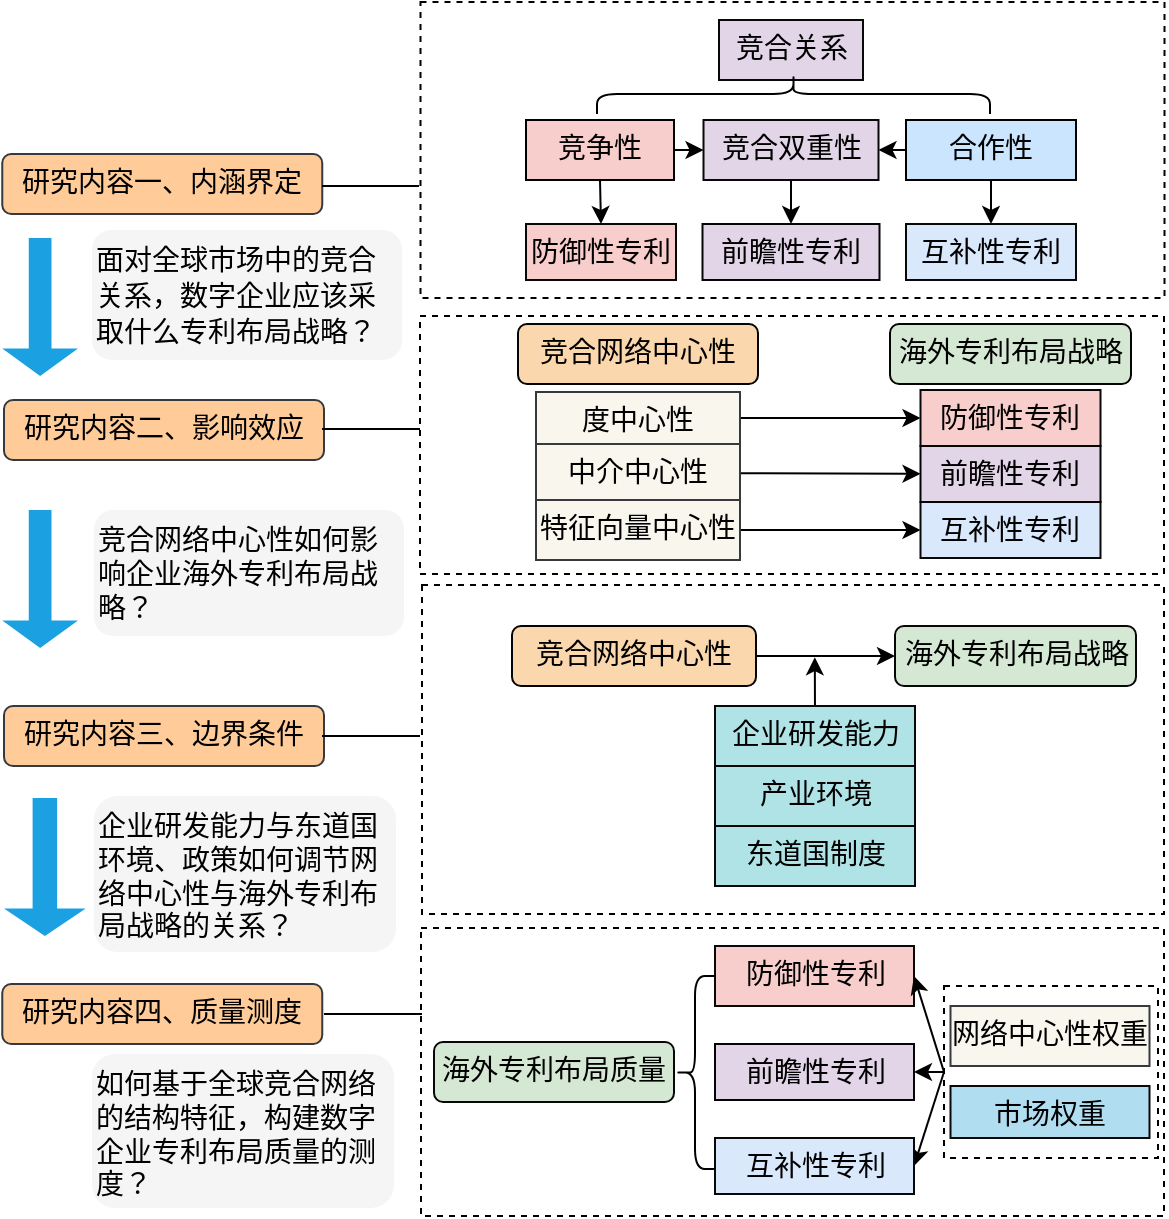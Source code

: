<mxfile version="26.0.14">
  <diagram name="Page-1" id="RdUHbopJ15FUdcuSnktS">
    <mxGraphModel dx="892" dy="565" grid="0" gridSize="10" guides="1" tooltips="1" connect="1" arrows="1" fold="1" page="1" pageScale="1" pageWidth="827" pageHeight="1169" background="#ffffff" math="0" shadow="0">
      <root>
        <mxCell id="0" />
        <mxCell id="1" parent="0" />
        <mxCell id="F4VM9RLazsL0ufN1rCmm-102" value="" style="rounded=0;whiteSpace=wrap;html=1;dashed=1;fillColor=none;" parent="1" vertex="1">
          <mxGeometry x="368.5" y="638" width="371.5" height="144" as="geometry" />
        </mxCell>
        <mxCell id="-ynDLlyv-OSlSMBmnWBN-38" style="rounded=0;orthogonalLoop=1;jettySize=auto;html=1;exitX=0;exitY=0.5;exitDx=0;exitDy=0;entryX=1;entryY=0.5;entryDx=0;entryDy=0;" edge="1" parent="1" source="-ynDLlyv-OSlSMBmnWBN-35" target="-ynDLlyv-OSlSMBmnWBN-19">
          <mxGeometry relative="1" as="geometry" />
        </mxCell>
        <mxCell id="-ynDLlyv-OSlSMBmnWBN-35" value="" style="rounded=0;whiteSpace=wrap;html=1;dashed=1;fillColor=none;" vertex="1" parent="1">
          <mxGeometry x="630" y="667" width="107" height="86" as="geometry" />
        </mxCell>
        <mxCell id="F4VM9RLazsL0ufN1rCmm-81" value="" style="rounded=0;whiteSpace=wrap;html=1;dashed=1;fillColor=none;" parent="1" vertex="1">
          <mxGeometry x="368.25" y="175" width="372" height="148" as="geometry" />
        </mxCell>
        <mxCell id="F4VM9RLazsL0ufN1rCmm-83" value="" style="rounded=0;whiteSpace=wrap;html=1;dashed=1;fillColor=none;" parent="1" vertex="1">
          <mxGeometry x="369" y="466.5" width="371" height="164.5" as="geometry" />
        </mxCell>
        <mxCell id="F4VM9RLazsL0ufN1rCmm-82" value="" style="rounded=0;whiteSpace=wrap;html=1;dashed=1;fillColor=none;" parent="1" vertex="1">
          <mxGeometry x="368" y="332" width="372" height="129" as="geometry" />
        </mxCell>
        <mxCell id="zpjJOaSImEKCOt8uoOfP-4" style="edgeStyle=orthogonalEdgeStyle;rounded=0;orthogonalLoop=1;jettySize=auto;html=1;exitX=0.5;exitY=1;exitDx=0;exitDy=0;align=center;labelBackgroundColor=none;fontColor=default;strokeColor=none;fontFamily=KaiTi;" parent="1" edge="1">
          <mxGeometry relative="1" as="geometry">
            <mxPoint x="240" y="240" as="sourcePoint" />
            <mxPoint x="240" y="240" as="targetPoint" />
          </mxGeometry>
        </mxCell>
        <mxCell id="zpjJOaSImEKCOt8uoOfP-7" value="&lt;span style=&quot;font-size: 14px; font-style: normal; font-variant-ligatures: normal; font-variant-caps: normal; font-weight: 400; letter-spacing: normal; orphans: 2; text-indent: 0px; text-transform: none; white-space: break-spaces; widows: 2; word-spacing: 0px; -webkit-text-stroke-width: 0px; text-decoration-thickness: initial; text-decoration-style: initial; text-decoration-color: initial; float: none; display: inline !important;&quot;&gt;研究内容四、质量测度&lt;/span&gt;&lt;div&gt;&lt;font&gt;&lt;span style=&quot;font-size: 14px; white-space-collapse: break-spaces;&quot;&gt;&lt;br&gt;&lt;/span&gt;&lt;/font&gt;&lt;div&gt;&lt;font&gt;&lt;span style=&quot;font-size: 14px; white-space-collapse: break-spaces;&quot;&gt;&lt;br&gt;&lt;/span&gt;&lt;/font&gt;&lt;div&gt;&lt;span style=&quot;font-size: 14px; font-style: normal; font-variant-ligatures: normal; font-variant-caps: normal; font-weight: 400; letter-spacing: normal; orphans: 2; text-indent: 0px; text-transform: none; white-space: break-spaces; widows: 2; word-spacing: 0px; -webkit-text-stroke-width: 0px; text-decoration-thickness: initial; text-decoration-style: initial; text-decoration-color: initial; float: none; display: inline !important;&quot;&gt;&lt;br&gt;&lt;/span&gt;&lt;/div&gt;&lt;/div&gt;&lt;/div&gt;" style="text;whiteSpace=wrap;html=1;strokeColor=#36393d;align=center;labelBackgroundColor=none;fillColor=#ffcc99;fontFamily=KaiTi;rounded=1;" parent="1" vertex="1">
          <mxGeometry x="159.13" y="666" width="160" height="30" as="geometry" />
        </mxCell>
        <mxCell id="zpjJOaSImEKCOt8uoOfP-11" value="&lt;span style=&quot;font-size: 14px; white-space-collapse: break-spaces;&quot;&gt;竞合双重性&lt;/span&gt;&lt;div&gt;&lt;font&gt;&lt;span style=&quot;font-size: 14px; white-space-collapse: break-spaces;&quot;&gt;&lt;br&gt;&lt;/span&gt;&lt;/font&gt;&lt;div&gt;&lt;div&gt;&lt;div&gt;&lt;div&gt;&lt;span style=&quot;font-size: 14px; font-style: normal; font-variant-ligatures: normal; font-variant-caps: normal; font-weight: 400; letter-spacing: normal; orphans: 2; text-indent: 0px; text-transform: none; white-space: break-spaces; widows: 2; word-spacing: 0px; -webkit-text-stroke-width: 0px; text-decoration-thickness: initial; text-decoration-style: initial; text-decoration-color: initial; float: none; display: inline !important;&quot;&gt;&lt;br&gt;&lt;/span&gt;&lt;/div&gt;&lt;/div&gt;&lt;/div&gt;&lt;/div&gt;&lt;/div&gt;" style="text;whiteSpace=wrap;html=1;strokeColor=light-dark(#080808, #9577a3);align=center;fillColor=#e1d5e7;labelBackgroundColor=none;fontFamily=KaiTi;" parent="1" vertex="1">
          <mxGeometry x="509.75" y="234" width="87.5" height="30" as="geometry" />
        </mxCell>
        <mxCell id="-ynDLlyv-OSlSMBmnWBN-4" value="" style="rounded=0;orthogonalLoop=1;jettySize=auto;html=1;" edge="1" parent="1" source="zpjJOaSImEKCOt8uoOfP-13" target="-ynDLlyv-OSlSMBmnWBN-3">
          <mxGeometry relative="1" as="geometry" />
        </mxCell>
        <mxCell id="zpjJOaSImEKCOt8uoOfP-13" value="&lt;div&gt;&lt;div&gt;&lt;div&gt;&lt;span style=&quot;font-size: 14px; font-style: normal; font-variant-ligatures: normal; font-variant-caps: normal; font-weight: 400; letter-spacing: normal; orphans: 2; text-indent: 0px; text-transform: none; white-space: break-spaces; widows: 2; word-spacing: 0px; -webkit-text-stroke-width: 0px; text-decoration-thickness: initial; text-decoration-style: initial; text-decoration-color: initial; float: none; display: inline !important;&quot;&gt;中介中心性&lt;/span&gt;&lt;/div&gt;&lt;/div&gt;&lt;/div&gt;" style="text;whiteSpace=wrap;html=1;strokeColor=#36393d;align=center;labelBackgroundColor=none;fillColor=#f9f7ed;fontFamily=KaiTi;" parent="1" vertex="1">
          <mxGeometry x="426" y="396" width="102" height="29" as="geometry" />
        </mxCell>
        <mxCell id="-ynDLlyv-OSlSMBmnWBN-15" style="edgeStyle=orthogonalEdgeStyle;rounded=0;orthogonalLoop=1;jettySize=auto;html=1;exitX=0.5;exitY=0;exitDx=0;exitDy=0;" edge="1" parent="1" source="zpjJOaSImEKCOt8uoOfP-19">
          <mxGeometry relative="1" as="geometry">
            <mxPoint x="565.4" y="502.6" as="targetPoint" />
          </mxGeometry>
        </mxCell>
        <mxCell id="zpjJOaSImEKCOt8uoOfP-19" value="&lt;div&gt;&lt;div&gt;&lt;font&gt;&lt;span style=&quot;font-size: 14px; white-space-collapse: break-spaces;&quot;&gt;产业环境&lt;/span&gt;&lt;/font&gt;&lt;/div&gt;&lt;/div&gt;&lt;div&gt;&lt;font&gt;&lt;span style=&quot;font-size: 14px; white-space-collapse: break-spaces;&quot;&gt;&lt;br&gt;&lt;/span&gt;&lt;/font&gt;&lt;/div&gt;&lt;div&gt;&lt;span style=&quot;font-size: 14px; font-style: normal; font-variant-ligatures: normal; font-variant-caps: normal; font-weight: 400; letter-spacing: normal; orphans: 2; text-indent: 0px; text-transform: none; white-space: break-spaces; widows: 2; word-spacing: 0px; -webkit-text-stroke-width: 0px; text-decoration-thickness: initial; text-decoration-style: initial; text-decoration-color: initial; float: none; display: inline !important;&quot;&gt;&lt;br&gt;&lt;/span&gt;&lt;/div&gt;" style="text;whiteSpace=wrap;html=1;strokeColor=light-dark(#080808, #46a8af);align=center;labelBackgroundColor=none;fillColor=#b0e3e6;fontFamily=KaiTi;" parent="1" vertex="1">
          <mxGeometry x="515.5" y="557" width="100" height="30" as="geometry" />
        </mxCell>
        <mxCell id="zpjJOaSImEKCOt8uoOfP-20" value="&lt;div&gt;&lt;div&gt;&lt;font&gt;&lt;span style=&quot;font-size: 14px; white-space-collapse: break-spaces;&quot;&gt;东道国制度&lt;/span&gt;&lt;/font&gt;&lt;/div&gt;&lt;/div&gt;&lt;div&gt;&lt;span style=&quot;font-size: 14px; font-style: normal; font-variant-ligatures: normal; font-variant-caps: normal; font-weight: 400; letter-spacing: normal; orphans: 2; text-indent: 0px; text-transform: none; white-space: break-spaces; widows: 2; word-spacing: 0px; -webkit-text-stroke-width: 0px; text-decoration-thickness: initial; text-decoration-style: initial; text-decoration-color: initial; float: none; display: inline !important;&quot;&gt;&lt;br&gt;&lt;/span&gt;&lt;/div&gt;" style="text;whiteSpace=wrap;html=1;strokeColor=light-dark(#080808, #46a8af);align=center;labelBackgroundColor=none;fillColor=#b0e3e6;fontFamily=KaiTi;" parent="1" vertex="1">
          <mxGeometry x="515.5" y="587" width="100" height="30" as="geometry" />
        </mxCell>
        <mxCell id="zpjJOaSImEKCOt8uoOfP-22" value="&lt;span style=&quot;font-size: 14px; font-style: normal; font-variant-ligatures: normal; font-variant-caps: normal; font-weight: 400; letter-spacing: normal; orphans: 2; text-indent: 0px; text-transform: none; white-space: break-spaces; widows: 2; word-spacing: 0px; -webkit-text-stroke-width: 0px; text-decoration-thickness: initial; text-decoration-style: initial; text-decoration-color: initial; float: none; display: inline !important;&quot;&gt;研究内容一、内涵界定&lt;/span&gt;" style="text;whiteSpace=wrap;html=1;strokeColor=#36393d;align=center;labelBackgroundColor=none;fillColor=#ffcc99;fontFamily=KaiTi;rounded=1;" parent="1" vertex="1">
          <mxGeometry x="159.13" y="251" width="160" height="30" as="geometry" />
        </mxCell>
        <mxCell id="zpjJOaSImEKCOt8uoOfP-23" style="edgeStyle=orthogonalEdgeStyle;rounded=0;orthogonalLoop=1;jettySize=auto;html=1;exitX=0.5;exitY=1;exitDx=0;exitDy=0;align=center;labelBackgroundColor=none;fontColor=default;strokeColor=none;fontFamily=KaiTi;" parent="1" source="zpjJOaSImEKCOt8uoOfP-22" target="zpjJOaSImEKCOt8uoOfP-22" edge="1">
          <mxGeometry relative="1" as="geometry" />
        </mxCell>
        <mxCell id="zpjJOaSImEKCOt8uoOfP-25" value="&lt;span style=&quot;font-size: 14px; font-style: normal; font-variant-ligatures: normal; font-variant-caps: normal; font-weight: 400; letter-spacing: normal; orphans: 2; text-indent: 0px; text-transform: none; white-space: break-spaces; widows: 2; word-spacing: 0px; -webkit-text-stroke-width: 0px; text-decoration-thickness: initial; text-decoration-style: initial; text-decoration-color: initial; float: none; display: inline !important;&quot;&gt;研究内容三、边界条件&lt;/span&gt;&lt;div&gt;&lt;font&gt;&lt;span style=&quot;font-size: 14px; white-space-collapse: break-spaces;&quot;&gt;&lt;br&gt;&lt;/span&gt;&lt;/font&gt;&lt;div&gt;&lt;span style=&quot;font-size: 14px; font-style: normal; font-variant-ligatures: normal; font-variant-caps: normal; font-weight: 400; letter-spacing: normal; orphans: 2; text-indent: 0px; text-transform: none; white-space: break-spaces; widows: 2; word-spacing: 0px; -webkit-text-stroke-width: 0px; text-decoration-thickness: initial; text-decoration-style: initial; text-decoration-color: initial; float: none; display: inline !important;&quot;&gt;&lt;br&gt;&lt;/span&gt;&lt;/div&gt;&lt;/div&gt;" style="text;whiteSpace=wrap;html=1;strokeColor=#36393d;align=center;fillColor=#ffcc99;labelBackgroundColor=none;fontFamily=KaiTi;rounded=1;" parent="1" vertex="1">
          <mxGeometry x="160" y="527" width="160" height="30" as="geometry" />
        </mxCell>
        <mxCell id="F4VM9RLazsL0ufN1rCmm-2" style="rounded=0;orthogonalLoop=1;jettySize=auto;html=1;exitX=0.5;exitY=1;exitDx=0;exitDy=0;entryX=0.5;entryY=0;entryDx=0;entryDy=0;labelBackgroundColor=none;fontColor=default;align=center;fontFamily=KaiTi;" parent="1" source="zpjJOaSImEKCOt8uoOfP-27" target="zpjJOaSImEKCOt8uoOfP-41" edge="1">
          <mxGeometry relative="1" as="geometry" />
        </mxCell>
        <mxCell id="-ynDLlyv-OSlSMBmnWBN-13" style="edgeStyle=orthogonalEdgeStyle;rounded=0;orthogonalLoop=1;jettySize=auto;html=1;exitX=1;exitY=0.5;exitDx=0;exitDy=0;entryX=0;entryY=0.5;entryDx=0;entryDy=0;" edge="1" parent="1" source="zpjJOaSImEKCOt8uoOfP-27" target="zpjJOaSImEKCOt8uoOfP-11">
          <mxGeometry relative="1" as="geometry" />
        </mxCell>
        <mxCell id="zpjJOaSImEKCOt8uoOfP-27" value="&lt;span style=&quot;font-size: 14px; font-style: normal; font-variant-ligatures: normal; font-variant-caps: normal; font-weight: 400; letter-spacing: normal; orphans: 2; text-indent: 0px; text-transform: none; white-space: break-spaces; widows: 2; word-spacing: 0px; -webkit-text-stroke-width: 0px; text-decoration-thickness: initial; text-decoration-style: initial; text-decoration-color: initial; float: none; display: inline !important;&quot;&gt;竞争性&lt;/span&gt;&lt;div&gt;&lt;font&gt;&lt;span style=&quot;font-size: 14px; white-space-collapse: break-spaces;&quot;&gt;&lt;br&gt;&lt;/span&gt;&lt;/font&gt;&lt;div&gt;&lt;span style=&quot;font-size: 14px; font-style: normal; font-variant-ligatures: normal; font-variant-caps: normal; font-weight: 400; letter-spacing: normal; orphans: 2; text-indent: 0px; text-transform: none; white-space: break-spaces; widows: 2; word-spacing: 0px; -webkit-text-stroke-width: 0px; text-decoration-thickness: initial; text-decoration-style: initial; text-decoration-color: initial; float: none; display: inline !important;&quot;&gt;&lt;br&gt;&lt;/span&gt;&lt;/div&gt;&lt;/div&gt;" style="text;whiteSpace=wrap;html=1;strokeColor=default;align=center;fillColor=#f8cecc;labelBackgroundColor=none;fontFamily=KaiTi;" parent="1" vertex="1">
          <mxGeometry x="421" y="234" width="74" height="30" as="geometry" />
        </mxCell>
        <mxCell id="F4VM9RLazsL0ufN1rCmm-3" style="edgeStyle=orthogonalEdgeStyle;rounded=0;orthogonalLoop=1;jettySize=auto;html=1;exitX=0.5;exitY=1;exitDx=0;exitDy=0;entryX=0.5;entryY=0;entryDx=0;entryDy=0;labelBackgroundColor=none;fontColor=default;align=center;fontFamily=KaiTi;" parent="1" source="zpjJOaSImEKCOt8uoOfP-28" target="zpjJOaSImEKCOt8uoOfP-42" edge="1">
          <mxGeometry relative="1" as="geometry" />
        </mxCell>
        <mxCell id="-ynDLlyv-OSlSMBmnWBN-14" style="edgeStyle=orthogonalEdgeStyle;rounded=0;orthogonalLoop=1;jettySize=auto;html=1;exitX=0;exitY=0.5;exitDx=0;exitDy=0;entryX=1;entryY=0.5;entryDx=0;entryDy=0;" edge="1" parent="1" source="zpjJOaSImEKCOt8uoOfP-28" target="zpjJOaSImEKCOt8uoOfP-11">
          <mxGeometry relative="1" as="geometry" />
        </mxCell>
        <mxCell id="zpjJOaSImEKCOt8uoOfP-28" value="&lt;span style=&quot;font-size: 14px; font-style: normal; font-variant-ligatures: normal; font-variant-caps: normal; font-weight: 400; letter-spacing: normal; orphans: 2; text-indent: 0px; text-transform: none; white-space: break-spaces; widows: 2; word-spacing: 0px; -webkit-text-stroke-width: 0px; text-decoration-thickness: initial; text-decoration-style: initial; text-decoration-color: initial; float: none; display: inline !important;&quot;&gt;合作性&lt;/span&gt;&lt;div&gt;&lt;font&gt;&lt;span style=&quot;font-size: 14px; white-space-collapse: break-spaces;&quot;&gt;&lt;br&gt;&lt;/span&gt;&lt;/font&gt;&lt;div&gt;&lt;div&gt;&lt;div&gt;&lt;span style=&quot;font-size: 14px; font-style: normal; font-variant-ligatures: normal; font-variant-caps: normal; font-weight: 400; letter-spacing: normal; orphans: 2; text-indent: 0px; text-transform: none; white-space: break-spaces; widows: 2; word-spacing: 0px; -webkit-text-stroke-width: 0px; text-decoration-thickness: initial; text-decoration-style: initial; text-decoration-color: initial; float: none; display: inline !important;&quot;&gt;&lt;br&gt;&lt;/span&gt;&lt;/div&gt;&lt;/div&gt;&lt;/div&gt;&lt;/div&gt;" style="text;whiteSpace=wrap;html=1;strokeColor=default;align=center;fillColor=#cce5ff;labelBackgroundColor=none;fontFamily=KaiTi;" parent="1" vertex="1">
          <mxGeometry x="611" y="234" width="85" height="30" as="geometry" />
        </mxCell>
        <mxCell id="F4VM9RLazsL0ufN1rCmm-4" style="rounded=0;orthogonalLoop=1;jettySize=auto;html=1;exitX=0.5;exitY=1;exitDx=0;exitDy=0;entryX=0.5;entryY=0;entryDx=0;entryDy=0;labelBackgroundColor=none;fontColor=default;align=center;fontFamily=KaiTi;" parent="1" target="zpjJOaSImEKCOt8uoOfP-43" edge="1" source="zpjJOaSImEKCOt8uoOfP-11">
          <mxGeometry relative="1" as="geometry">
            <mxPoint x="549.25" y="245" as="sourcePoint" />
          </mxGeometry>
        </mxCell>
        <mxCell id="-ynDLlyv-OSlSMBmnWBN-6" value="" style="rounded=0;orthogonalLoop=1;jettySize=auto;html=1;entryX=0;entryY=0.5;entryDx=0;entryDy=0;" edge="1" parent="1" source="zpjJOaSImEKCOt8uoOfP-30" target="-ynDLlyv-OSlSMBmnWBN-1">
          <mxGeometry relative="1" as="geometry" />
        </mxCell>
        <mxCell id="zpjJOaSImEKCOt8uoOfP-30" value="&lt;span style=&quot;font-size: 14px; white-space-collapse: break-spaces;&quot;&gt;度中心性&lt;/span&gt;" style="text;whiteSpace=wrap;html=1;strokeColor=#36393d;align=center;labelBackgroundColor=none;fillColor=#f9f7ed;fontFamily=KaiTi;" parent="1" vertex="1">
          <mxGeometry x="426" y="370" width="102" height="26" as="geometry" />
        </mxCell>
        <mxCell id="-ynDLlyv-OSlSMBmnWBN-5" value="" style="rounded=0;orthogonalLoop=1;jettySize=auto;html=1;entryX=0;entryY=0.5;entryDx=0;entryDy=0;" edge="1" parent="1" source="zpjJOaSImEKCOt8uoOfP-32" target="-ynDLlyv-OSlSMBmnWBN-2">
          <mxGeometry relative="1" as="geometry" />
        </mxCell>
        <mxCell id="zpjJOaSImEKCOt8uoOfP-32" value="&lt;div&gt;&lt;div&gt;&lt;div&gt;&lt;div&gt;&lt;span style=&quot;font-size: 14px; font-style: normal; font-variant-ligatures: normal; font-variant-caps: normal; font-weight: 400; letter-spacing: normal; orphans: 2; text-indent: 0px; text-transform: none; white-space: break-spaces; widows: 2; word-spacing: 0px; -webkit-text-stroke-width: 0px; text-decoration-thickness: initial; text-decoration-style: initial; text-decoration-color: initial; float: none; display: inline !important;&quot;&gt;特征向量中心性&lt;/span&gt;&lt;/div&gt;&lt;/div&gt;&lt;/div&gt;&lt;/div&gt;" style="text;whiteSpace=wrap;html=1;strokeColor=#36393d;align=center;labelBackgroundColor=none;fillColor=#f9f7ed;fontFamily=KaiTi;" parent="1" vertex="1">
          <mxGeometry x="426" y="424" width="102" height="30" as="geometry" />
        </mxCell>
        <mxCell id="zpjJOaSImEKCOt8uoOfP-35" value="&lt;div&gt;&lt;div&gt;&lt;span style=&quot;font-size: 14px; font-style: normal; font-variant-ligatures: normal; font-variant-caps: normal; font-weight: 400; letter-spacing: normal; orphans: 2; text-indent: 0px; text-transform: none; white-space: break-spaces; widows: 2; word-spacing: 0px; -webkit-text-stroke-width: 0px; text-decoration-thickness: initial; text-decoration-style: initial; text-decoration-color: initial; float: none; display: inline !important;&quot;&gt;企业研发能力&lt;/span&gt;&lt;span style=&quot;font-size: 0px; text-wrap-mode: nowrap;&quot;&gt;%3CmxGraphModel%3E%3Croot%3E%3CmxCell%20id%3D%220%22%2F%3E%3CmxCell%20id%3D%221%22%20parent%3D%220%22%2F%3E%3CmxCell%20id%3D%222%22%20value%3D%22%26lt%3Bspan%20style%3D%26quot%3Bcolor%3A%20rgb(3%2C%2098%2C%2095)%3B%20font-family%3A%20%26amp%3Bquot%3BDroid%20Serif%26amp%3Bquot%3B%2C%20NeverMind%2C%20sans-serif%2C%20%26amp%3Bquot%3BMicrosoft%20YaHei%26amp%3Bquot%3B%2C%20%26amp%3Bquot%3BPingFang%20SC%26amp%3Bquot%3B%2C%20%26amp%3Bquot%3BMicrosoft%20JhengHei%26amp%3Bquot%3B%2C%20%26amp%3Bquot%3BApple%20Color%20Emoji%26amp%3Bquot%3B%2C%20%26amp%3Bquot%3BSegoe%20UI%20Emoji%26amp%3Bquot%3B%2C%20%26amp%3Bquot%3BSegoe%20UI%20Symbol%26amp%3Bquot%3B%2C%20%26amp%3Bquot%3BNoto%20Color%20Emoji%26amp%3Bquot%3B%3B%20font-size%3A%2014px%3B%20font-style%3A%20normal%3B%20font-variant-ligatures%3A%20normal%3B%20font-variant-caps%3A%20normal%3B%20font-weight%3A%20400%3B%20letter-spacing%3A%20normal%3B%20orphans%3A%202%3B%20text-indent%3A%200px%3B%20text-transform%3A%20none%3B%20white-space%3A%20break-spaces%3B%20widows%3A%202%3B%20word-spacing%3A%200px%3B%20-webkit-text-stroke-width%3A%200px%3B%20background-color%3A%20rgb(255%2C%20255%2C%20255)%3B%20text-decoration-thickness%3A%20initial%3B%20text-decoration-style%3A%20initial%3B%20text-decoration-color%3A%20initial%3B%20float%3A%20none%3B%20display%3A%20inline%20!important%3B%26quot%3B%26gt%3B%E7%AB%9E%E5%90%88%E7%BD%91%E7%BB%9C%E4%BD%8D%E7%BD%AE%26lt%3B%2Fspan%26gt%3B%26lt%3Bdiv%26gt%3B%26lt%3Bfont%20color%3D%26quot%3B%2303625f%26quot%3B%20face%3D%26quot%3BDroid%20Serif%2C%20NeverMind%2C%20sans-serif%2C%20Microsoft%20YaHei%2C%20PingFang%20SC%2C%20Microsoft%20JhengHei%2C%20Apple%20Color%20Emoji%2C%20Segoe%20UI%20Emoji%2C%20Segoe%20UI%20Symbol%2C%20Noto%20Color%20Emoji%26quot%3B%26gt%3B%26lt%3Bspan%20style%3D%26quot%3Bfont-size%3A%2014px%3B%20white-space-collapse%3A%20break-spaces%3B%26quot%3B%26gt%3B%26lt%3Bbr%26gt%3B%26lt%3B%2Fspan%26gt%3B%26lt%3B%2Ffont%26gt%3B%26lt%3Bdiv%26gt%3B%26lt%3Bfont%20color%3D%26quot%3B%2303625f%26quot%3B%20face%3D%26quot%3BDroid%20Serif%2C%20NeverMind%2C%20sans-serif%2C%20Microsoft%20YaHei%2C%20PingFang%20SC%2C%20Microsoft%20JhengHei%2C%20Apple%20Color%20Emoji%2C%20Segoe%20UI%20Emoji%2C%20Segoe%20UI%20Symbol%2C%20Noto%20Color%20Emoji%26quot%3B%26gt%3B%26lt%3Bspan%20style%3D%26quot%3Bfont-size%3A%2014px%3B%20white-space-collapse%3A%20break-spaces%3B%26quot%3B%26gt%3B%26lt%3Bbr%26gt%3B%26lt%3B%2Fspan%26gt%3B%26lt%3B%2Ffont%26gt%3B%26lt%3Bdiv%26gt%3B%26lt%3Bspan%20style%3D%26quot%3Bcolor%3A%20rgb(3%2C%2098%2C%2095)%3B%20font-family%3A%20%26amp%3Bquot%3BDroid%20Serif%26amp%3Bquot%3B%2C%20NeverMind%2C%20sans-serif%2C%20%26amp%3Bquot%3BMicrosoft%20YaHei%26amp%3Bquot%3B%2C%20%26amp%3Bquot%3BPingFang%20SC%26amp%3Bquot%3B%2C%20%26amp%3Bquot%3BMicrosoft%20JhengHei%26amp%3Bquot%3B%2C%20%26amp%3Bquot%3BApple%20Color%20Emoji%26amp%3Bquot%3B%2C%20%26amp%3Bquot%3BSegoe%20UI%20Emoji%26amp%3Bquot%3B%2C%20%26amp%3Bquot%3BSegoe%20UI%20Symbol%26amp%3Bquot%3B%2C%20%26amp%3Bquot%3BNoto%20Color%20Emoji%26amp%3Bquot%3B%3B%20font-size%3A%2014px%3B%20font-style%3A%20normal%3B%20font-variant-ligatures%3A%20normal%3B%20font-variant-caps%3A%20normal%3B%20font-weight%3A%20400%3B%20letter-spacing%3A%20normal%3B%20orphans%3A%202%3B%20text-indent%3A%200px%3B%20text-transform%3A%20none%3B%20white-space%3A%20break-spaces%3B%20widows%3A%202%3B%20word-spacing%3A%200px%3B%20-webkit-text-stroke-width%3A%200px%3B%20background-color%3A%20rgb(255%2C%20255%2C%20255)%3B%20text-decoration-thickness%3A%20initial%3B%20text-decoration-style%3A%20initial%3B%20text-decoration-color%3A%20initial%3B%20float%3A%20none%3B%20display%3A%20inline%20!important%3B%26quot%3B%26gt%3B%26lt%3Bbr%26gt%3B%26lt%3B%2Fspan%26gt%3B%26lt%3B%2Fdiv%26gt%3B%26lt%3B%2Fdiv%26gt%3B%26lt%3B%2Fdiv%26gt%3B%22%20style%3D%22text%3BwhiteSpace%3Dwrap%3Bhtml%3D1%3BstrokeColor%3Ddefault%3Balign%3Dcenter%3B%22%20vertex%3D%221%22%20parent%3D%221%22%3E%3CmxGeometry%20x%3D%22390%22%20y%3D%22470%22%20width%3D%22100%22%20height%3D%2230%22%20as%3D%22geometry%22%2F%3E%3C%2FmxCell%3E%3C%2Froot%3E%3C%2FmxGraphModel%3E&lt;/span&gt;&lt;span style=&quot;font-size: 0px; text-wrap-mode: nowrap;&quot;&gt;%3CmxGraphModel%3E%3Croot%3E%3CmxCell%20id%3D%220%22%2F%3E%3CmxCell%20id%3D%221%22%20parent%3D%220%22%2F%3E%3CmxCell%20id%3D%222%22%20value%3D%22%26lt%3Bspan%20style%3D%26quot%3Bcolor%3A%20rgb(3%2C%2098%2C%2095)%3B%20font-family%3A%20%26amp%3Bquot%3BDroid%20Serif%26amp%3Bquot%3B%2C%20NeverMind%2C%20sans-serif%2C%20%26amp%3Bquot%3BMicrosoft%20YaHei%26amp%3Bquot%3B%2C%20%26amp%3Bquot%3BPingFang%20SC%26amp%3Bquot%3B%2C%20%26amp%3Bquot%3BMicrosoft%20JhengHei%26amp%3Bquot%3B%2C%20%26amp%3Bquot%3BApple%20Color%20Emoji%26amp%3Bquot%3B%2C%20%26amp%3Bquot%3BSegoe%20UI%20Emoji%26amp%3Bquot%3B%2C%20%26amp%3Bquot%3BSegoe%20UI%20Symbol%26amp%3Bquot%3B%2C%20%26amp%3Bquot%3BNoto%20Color%20Emoji%26amp%3Bquot%3B%3B%20font-size%3A%2014px%3B%20font-style%3A%20normal%3B%20font-variant-ligatures%3A%20normal%3B%20font-variant-caps%3A%20normal%3B%20font-weight%3A%20400%3B%20letter-spacing%3A%20normal%3B%20orphans%3A%202%3B%20text-indent%3A%200px%3B%20text-transform%3A%20none%3B%20white-space%3A%20break-spaces%3B%20widows%3A%202%3B%20word-spacing%3A%200px%3B%20-webkit-text-stroke-width%3A%200px%3B%20background-color%3A%20rgb(255%2C%20255%2C%20255)%3B%20text-decoration-thickness%3A%20initial%3B%20text-decoration-style%3A%20initial%3B%20text-decoration-color%3A%20initial%3B%20float%3A%20none%3B%20display%3A%20inline%20!important%3B%26quot%3B%26gt%3B%E7%AB%9E%E5%90%88%E7%BD%91%E7%BB%9C%E4%BD%8D%E7%BD%AE%26lt%3B%2Fspan%26gt%3B%26lt%3Bdiv%26gt%3B%26lt%3Bfont%20color%3D%26quot%3B%2303625f%26quot%3B%20face%3D%26quot%3BDroid%20Serif%2C%20NeverMind%2C%20sans-serif%2C%20Microsoft%20YaHei%2C%20PingFang%20SC%2C%20Microsoft%20JhengHei%2C%20Apple%20Color%20Emoji%2C%20Segoe%20UI%20Emoji%2C%20Segoe%20UI%20Symbol%2C%20Noto%20Color%20Emoji%26quot%3B%26gt%3B%26lt%3Bspan%20style%3D%26quot%3Bfont-size%3A%2014px%3B%20white-space-collapse%3A%20break-spaces%3B%26quot%3B%26gt%3B%26lt%3Bbr%26gt%3B%26lt%3B%2Fspan%26gt%3B%26lt%3B%2Ffont%26gt%3B%26lt%3Bdiv%26gt%3B%26lt%3Bfont%20color%3D%26quot%3B%2303625f%26quot%3B%20face%3D%26quot%3BDroid%20Serif%2C%20NeverMind%2C%20sans-serif%2C%20Microsoft%20YaHei%2C%20PingFang%20SC%2C%20Microsoft%20JhengHei%2C%20Apple%20Color%20Emoji%2C%20Segoe%20UI%20Emoji%2C%20Segoe%20UI%20Symbol%2C%20Noto%20Color%20Emoji%26quot%3B%26gt%3B%26lt%3Bspan%20style%3D%26quot%3Bfont-size%3A%2014px%3B%20white-space-collapse%3A%20break-spaces%3B%26quot%3B%26gt%3B%26lt%3Bbr%26gt%3B%26lt%3B%2Fspan%26gt%3B%26lt%3B%2Ffont%26gt%3B%26lt%3Bdiv%26gt%3B%26lt%3Bspan%20style%3D%26quot%3Bcolor%3A%20rgb(3%2C%2098%2C%2095)%3B%20font-family%3A%20%26amp%3Bquot%3BDroid%20Serif%26amp%3Bquot%3B%2C%20NeverMind%2C%20sans-serif%2C%20%26amp%3Bquot%3BMicrosoft%20YaHei%26amp%3Bquot%3B%2C%20%26amp%3Bquot%3BPingFang%20SC%26amp%3Bquot%3B%2C%20%26amp%3Bquot%3BMicrosoft%20JhengHei%26amp%3Bquot%3B%2C%20%26amp%3Bquot%3BApple%20Color%20Emoji%26amp%3Bquot%3B%2C%20%26amp%3Bquot%3BSegoe%20UI%20Emoji%26amp%3Bquot%3B%2C%20%26amp%3Bquot%3BSegoe%20UI%20Symbol%26amp%3Bquot%3B%2C%20%26amp%3Bquot%3BNoto%20Color%20Emoji%26amp%3Bquot%3B%3B%20font-size%3A%2014px%3B%20font-style%3A%20normal%3B%20font-variant-ligatures%3A%20normal%3B%20font-variant-caps%3A%20normal%3B%20font-weight%3A%20400%3B%20letter-spacing%3A%20normal%3B%20orphans%3A%202%3B%20text-indent%3A%200px%3B%20text-transform%3A%20none%3B%20white-space%3A%20break-spaces%3B%20widows%3A%202%3B%20word-spacing%3A%200px%3B%20-webkit-text-stroke-width%3A%200px%3B%20background-color%3A%20rgb(255%2C%20255%2C%20255)%3B%20text-decoration-thickness%3A%20initial%3B%20text-decoration-style%3A%20initial%3B%20text-decoration-color%3A%20initial%3B%20float%3A%20none%3B%20display%3A%20inline%20!important%3B%26quot%3B%26gt%3B%26lt%3Bbr%26gt%3B%26lt%3B%2Fspan%26gt%3B%26lt%3B%2Fdiv%26gt%3B%26lt%3B%2Fdiv%26gt%3B%26lt%3B%2Fdiv%26gt%3B%22%20style%3D%22text%3BwhiteSpace%3Dwrap%3Bhtml%3D1%3BstrokeColor%3Ddefault%3Balign%3Dcenter%3B%22%20vertex%3D%221%22%20parent%3D%221%22%3E%3CmxGeometry%20x%3D%22390%22%20y%3D%22470%22%20width%3D%22100%22%20height%3D%2230%22%20as%3D%22geometry%22%2F%3E%3C%2FmxCell%3E%3C%2Froot%3E%3C%2FmxGraphMode&lt;/span&gt;&lt;/div&gt;&lt;/div&gt;&lt;div&gt;&lt;span style=&quot;font-size: 14px; font-style: normal; font-variant-ligatures: normal; font-variant-caps: normal; font-weight: 400; letter-spacing: normal; orphans: 2; text-indent: 0px; text-transform: none; white-space: break-spaces; widows: 2; word-spacing: 0px; -webkit-text-stroke-width: 0px; text-decoration-thickness: initial; text-decoration-style: initial; text-decoration-color: initial; float: none; display: inline !important;&quot;&gt;&lt;br&gt;&lt;/span&gt;&lt;/div&gt;" style="text;whiteSpace=wrap;html=1;strokeColor=light-dark(#080808, #46a8af);align=center;labelBackgroundColor=none;fillColor=#b0e3e6;fontFamily=KaiTi;" parent="1" vertex="1">
          <mxGeometry x="515.5" y="527" width="100" height="30" as="geometry" />
        </mxCell>
        <mxCell id="zpjJOaSImEKCOt8uoOfP-41" value="&lt;div&gt;&lt;div&gt;&lt;span style=&quot;font-size: 14px; white-space-collapse: break-spaces;&quot;&gt;防御性专利&lt;/span&gt;&lt;/div&gt;&lt;/div&gt;" style="text;whiteSpace=wrap;html=1;strokeColor=light-dark(#080808, #5c79a3);align=center;labelBackgroundColor=none;fillColor=#f8cecc;fontFamily=KaiTi;" parent="1" vertex="1">
          <mxGeometry x="421" y="286" width="75" height="28" as="geometry" />
        </mxCell>
        <mxCell id="zpjJOaSImEKCOt8uoOfP-42" value="&lt;div&gt;&lt;div&gt;&lt;span style=&quot;font-size: 14px; white-space-collapse: break-spaces;&quot;&gt;互补性专利&lt;/span&gt;&lt;/div&gt;&lt;/div&gt;" style="text;whiteSpace=wrap;html=1;strokeColor=light-dark(#080808, #5c79a3);align=center;labelBackgroundColor=none;fillColor=#dae8fc;fontFamily=KaiTi;" parent="1" vertex="1">
          <mxGeometry x="611" y="286" width="85" height="28" as="geometry" />
        </mxCell>
        <mxCell id="zpjJOaSImEKCOt8uoOfP-43" value="&lt;span style=&quot;font-size: 14px; white-space-collapse: break-spaces;&quot;&gt;前瞻性专利&lt;/span&gt;" style="text;whiteSpace=wrap;html=1;strokeColor=light-dark(#050505, #9577a3);align=center;labelBackgroundColor=none;fillColor=#e1d5e7;fontFamily=KaiTi;" parent="1" vertex="1">
          <mxGeometry x="509.25" y="286" width="88.5" height="28" as="geometry" />
        </mxCell>
        <mxCell id="F4VM9RLazsL0ufN1rCmm-18" value="&lt;div&gt;&lt;div&gt;&lt;div&gt;&lt;div&gt;&lt;span style=&quot;font-size: 14px; font-style: normal; font-variant-ligatures: normal; font-variant-caps: normal; font-weight: 400; letter-spacing: normal; orphans: 2; text-indent: 0px; text-transform: none; white-space: break-spaces; widows: 2; word-spacing: 0px; -webkit-text-stroke-width: 0px; text-decoration-thickness: initial; text-decoration-style: initial; text-decoration-color: initial; float: none; display: inline !important;&quot;&gt;海外专利布局质量&lt;/span&gt;&lt;/div&gt;&lt;/div&gt;&lt;/div&gt;&lt;/div&gt;&lt;div&gt;&lt;span style=&quot;font-size: 14px; font-style: normal; font-variant-ligatures: normal; font-variant-caps: normal; font-weight: 400; letter-spacing: normal; orphans: 2; text-indent: 0px; text-transform: none; white-space: break-spaces; widows: 2; word-spacing: 0px; -webkit-text-stroke-width: 0px; text-decoration-thickness: initial; text-decoration-style: initial; text-decoration-color: initial; float: none; display: inline !important;&quot;&gt;&lt;br&gt;&lt;/span&gt;&lt;/div&gt;" style="text;whiteSpace=wrap;html=1;strokeColor=light-dark(#080808, #9577a3);align=center;labelBackgroundColor=none;fillColor=#d5e8d4;fontFamily=KaiTi;rounded=1;" parent="1" vertex="1">
          <mxGeometry x="375" y="695" width="120" height="30" as="geometry" />
        </mxCell>
        <mxCell id="zpjJOaSImEKCOt8uoOfP-5" value="&lt;span style=&quot;font-size: 14px; font-style: normal; font-variant-ligatures: normal; font-variant-caps: normal; font-weight: 400; letter-spacing: normal; orphans: 2; text-indent: 0px; text-transform: none; white-space: break-spaces; widows: 2; word-spacing: 0px; -webkit-text-stroke-width: 0px; text-decoration-thickness: initial; text-decoration-style: initial; text-decoration-color: initial; float: none; display: inline !important;&quot;&gt;研究内容二、影响效应&lt;/span&gt;&lt;div&gt;&lt;span style=&quot;font-size: 14px; font-style: normal; font-variant-ligatures: normal; font-variant-caps: normal; font-weight: 400; letter-spacing: normal; orphans: 2; text-indent: 0px; text-transform: none; white-space: break-spaces; widows: 2; word-spacing: 0px; -webkit-text-stroke-width: 0px; text-decoration-thickness: initial; text-decoration-style: initial; text-decoration-color: initial; float: none; display: inline !important;&quot;&gt;&lt;br&gt;&lt;/span&gt;&lt;/div&gt;" style="text;whiteSpace=wrap;html=1;strokeColor=#36393d;align=center;fillColor=#ffcc99;labelBackgroundColor=none;fontFamily=KaiTi;rounded=1;" parent="1" vertex="1">
          <mxGeometry x="160" y="374" width="160" height="30" as="geometry" />
        </mxCell>
        <mxCell id="F4VM9RLazsL0ufN1rCmm-57" value="" style="shape=singleArrow;direction=south;whiteSpace=wrap;html=1;labelBackgroundColor=none;fillColor=#1ba1e2;strokeColor=none;fontFamily=KaiTi;fontColor=#ffffff;" parent="1" vertex="1">
          <mxGeometry x="159.13" y="293" width="37.87" height="69" as="geometry" />
        </mxCell>
        <mxCell id="F4VM9RLazsL0ufN1rCmm-73" value="" style="endArrow=none;html=1;rounded=0;exitX=-0.004;exitY=0.282;exitDx=0;exitDy=0;exitPerimeter=0;" parent="1" edge="1">
          <mxGeometry width="50" height="50" relative="1" as="geometry">
            <mxPoint x="367.496" y="267.044" as="sourcePoint" />
            <mxPoint x="318.96" y="267" as="targetPoint" />
          </mxGeometry>
        </mxCell>
        <mxCell id="F4VM9RLazsL0ufN1rCmm-78" value="" style="endArrow=none;html=1;rounded=0;exitX=-0.004;exitY=0.282;exitDx=0;exitDy=0;exitPerimeter=0;" parent="1" edge="1">
          <mxGeometry width="50" height="50" relative="1" as="geometry">
            <mxPoint x="368" y="388.47" as="sourcePoint" />
            <mxPoint x="319" y="388.47" as="targetPoint" />
          </mxGeometry>
        </mxCell>
        <mxCell id="F4VM9RLazsL0ufN1rCmm-79" value="" style="endArrow=none;html=1;rounded=0;exitX=-0.004;exitY=0.282;exitDx=0;exitDy=0;exitPerimeter=0;" parent="1" edge="1">
          <mxGeometry width="50" height="50" relative="1" as="geometry">
            <mxPoint x="368" y="542" as="sourcePoint" />
            <mxPoint x="319" y="542" as="targetPoint" />
          </mxGeometry>
        </mxCell>
        <mxCell id="F4VM9RLazsL0ufN1rCmm-80" value="" style="endArrow=none;html=1;rounded=0;exitX=-0.004;exitY=0.282;exitDx=0;exitDy=0;exitPerimeter=0;" parent="1" edge="1">
          <mxGeometry width="50" height="50" relative="1" as="geometry">
            <mxPoint x="369" y="681" as="sourcePoint" />
            <mxPoint x="320" y="681" as="targetPoint" />
          </mxGeometry>
        </mxCell>
        <mxCell id="F4VM9RLazsL0ufN1rCmm-97" value="&lt;span style=&quot;color: rgb(0, 0, 0); font-size: 14px; font-style: normal; font-variant-ligatures: normal; font-variant-caps: normal; font-weight: 400; letter-spacing: normal; orphans: 2; text-align: left; text-indent: 0px; text-transform: none; white-space: break-spaces; widows: 2; word-spacing: 0px; -webkit-text-stroke-width: 0px; text-decoration-thickness: initial; text-decoration-style: initial; text-decoration-color: initial; float: none; display: inline !important;&quot;&gt;&lt;font face=&quot;KaiTi&quot;&gt;面对全球市场中的竞合关系，数字企业应该采取什么专利布局战略？&lt;/font&gt;&lt;/span&gt;" style="text;whiteSpace=wrap;html=1;fillColor=#f5f5f5;fontColor=#333333;strokeColor=none;labelBackgroundColor=none;rounded=1;" parent="1" vertex="1">
          <mxGeometry x="204" y="289" width="155" height="65" as="geometry" />
        </mxCell>
        <mxCell id="F4VM9RLazsL0ufN1rCmm-98" value="" style="shape=singleArrow;direction=south;whiteSpace=wrap;html=1;labelBackgroundColor=none;fillColor=#1ba1e2;strokeColor=none;fontFamily=KaiTi;fontColor=#ffffff;" parent="1" vertex="1">
          <mxGeometry x="159.13" y="429" width="37.87" height="69" as="geometry" />
        </mxCell>
        <mxCell id="F4VM9RLazsL0ufN1rCmm-99" value="" style="shape=singleArrow;direction=south;whiteSpace=wrap;html=1;labelBackgroundColor=none;fillColor=#1ba1e2;strokeColor=none;fontFamily=KaiTi;fontColor=#ffffff;" parent="1" vertex="1">
          <mxGeometry x="160" y="573" width="40.87" height="69" as="geometry" />
        </mxCell>
        <mxCell id="F4VM9RLazsL0ufN1rCmm-100" value="&lt;font face=&quot;KaiTi, Droid Serif, NeverMind, sans-serif, Microsoft YaHei, PingFang SC, Microsoft JhengHei, Apple Color Emoji, Segoe UI Emoji, Segoe UI Symbol, Noto Color Emoji&quot; color=&quot;#000000&quot;&gt;&lt;span style=&quot;font-size: 14px; white-space-collapse: break-spaces;&quot;&gt;竞合网络中心性如何影响企业海外专利布局战略？&lt;/span&gt;&lt;/font&gt;" style="text;whiteSpace=wrap;html=1;fillColor=#f5f5f5;fontColor=#333333;strokeColor=none;labelBackgroundColor=none;rounded=1;" parent="1" vertex="1">
          <mxGeometry x="205" y="429" width="155" height="63" as="geometry" />
        </mxCell>
        <mxCell id="F4VM9RLazsL0ufN1rCmm-101" value="&lt;span style=&quot;font-family: KaiTi, &amp;quot;Droid Serif&amp;quot;, NeverMind, sans-serif, &amp;quot;Microsoft YaHei&amp;quot;, &amp;quot;PingFang SC&amp;quot;, &amp;quot;Microsoft JhengHei&amp;quot;, &amp;quot;Apple Color Emoji&amp;quot;, &amp;quot;Segoe UI Emoji&amp;quot;, &amp;quot;Segoe UI Symbol&amp;quot;, &amp;quot;Noto Color Emoji&amp;quot;; font-size: 14px; white-space-collapse: break-spaces;&quot;&gt;如何基于全球竞合网络的结构特征，构建数字企业专利布局质量的测度？&lt;/span&gt;" style="text;whiteSpace=wrap;html=1;fillColor=#f5f5f5;fontColor=default;strokeColor=none;labelBackgroundColor=none;rounded=1;" parent="1" vertex="1">
          <mxGeometry x="204" y="701" width="151" height="77" as="geometry" />
        </mxCell>
        <mxCell id="F4VM9RLazsL0ufN1rCmm-104" value="&lt;span style=&quot;font-family: KaiTi, &amp;quot;Droid Serif&amp;quot;, NeverMind, sans-serif, &amp;quot;Microsoft YaHei&amp;quot;, &amp;quot;PingFang SC&amp;quot;, &amp;quot;Microsoft JhengHei&amp;quot;, &amp;quot;Apple Color Emoji&amp;quot;, &amp;quot;Segoe UI Emoji&amp;quot;, &amp;quot;Segoe UI Symbol&amp;quot;, &amp;quot;Noto Color Emoji&amp;quot;; white-space-collapse: break-spaces;&quot;&gt;&lt;font style=&quot;font-size: 14px;&quot;&gt;企业研发能力与东道国环境、政策如何调节网络中心性与海外专利布局战略的关系？&lt;/font&gt;&lt;/span&gt;" style="text;whiteSpace=wrap;html=1;fillColor=#f5f5f5;fontColor=default;strokeColor=none;labelBackgroundColor=none;rounded=1;" parent="1" vertex="1">
          <mxGeometry x="205" y="572" width="151" height="78" as="geometry" />
        </mxCell>
        <mxCell id="-ynDLlyv-OSlSMBmnWBN-1" value="&lt;div&gt;&lt;div&gt;&lt;span style=&quot;font-size: 14px; white-space-collapse: break-spaces;&quot;&gt;防御性专利&lt;/span&gt;&lt;/div&gt;&lt;/div&gt;" style="text;whiteSpace=wrap;html=1;strokeColor=light-dark(#080808, #5c79a3);align=center;labelBackgroundColor=none;fillColor=#f8cecc;fontFamily=KaiTi;" vertex="1" parent="1">
          <mxGeometry x="618.25" y="369" width="90" height="28" as="geometry" />
        </mxCell>
        <mxCell id="-ynDLlyv-OSlSMBmnWBN-2" value="&lt;div&gt;&lt;div&gt;&lt;span style=&quot;font-size: 14px; white-space-collapse: break-spaces;&quot;&gt;互补性专利&lt;/span&gt;&lt;/div&gt;&lt;/div&gt;" style="text;whiteSpace=wrap;html=1;strokeColor=light-dark(#080808, #5c79a3);align=center;labelBackgroundColor=none;fillColor=#dae8fc;fontFamily=KaiTi;" vertex="1" parent="1">
          <mxGeometry x="618.25" y="425" width="90" height="28" as="geometry" />
        </mxCell>
        <mxCell id="-ynDLlyv-OSlSMBmnWBN-3" value="&lt;span style=&quot;font-size: 14px; white-space-collapse: break-spaces;&quot;&gt;前瞻性专利&lt;/span&gt;" style="text;whiteSpace=wrap;html=1;strokeColor=light-dark(#050505, #9577a3);align=center;labelBackgroundColor=none;fillColor=#e1d5e7;fontFamily=KaiTi;" vertex="1" parent="1">
          <mxGeometry x="618.25" y="397" width="90" height="28" as="geometry" />
        </mxCell>
        <mxCell id="-ynDLlyv-OSlSMBmnWBN-9" style="rounded=0;orthogonalLoop=1;jettySize=auto;html=1;exitX=1;exitY=0.5;exitDx=0;exitDy=0;entryX=0;entryY=0.5;entryDx=0;entryDy=0;" edge="1" parent="1" source="-ynDLlyv-OSlSMBmnWBN-42" target="-ynDLlyv-OSlSMBmnWBN-8">
          <mxGeometry relative="1" as="geometry">
            <mxPoint x="528" y="502.0" as="sourcePoint" />
          </mxGeometry>
        </mxCell>
        <mxCell id="-ynDLlyv-OSlSMBmnWBN-8" value="&lt;div&gt;&lt;div&gt;&lt;div&gt;&lt;div&gt;&lt;span style=&quot;font-size: 14px; font-style: normal; font-variant-ligatures: normal; font-variant-caps: normal; font-weight: 400; letter-spacing: normal; orphans: 2; text-indent: 0px; text-transform: none; white-space: break-spaces; widows: 2; word-spacing: 0px; -webkit-text-stroke-width: 0px; text-decoration-thickness: initial; text-decoration-style: initial; text-decoration-color: initial; float: none; display: inline !important;&quot;&gt;海外专利布局战略&lt;/span&gt;&lt;/div&gt;&lt;/div&gt;&lt;/div&gt;&lt;/div&gt;&lt;div&gt;&lt;span style=&quot;font-size: 14px; font-style: normal; font-variant-ligatures: normal; font-variant-caps: normal; font-weight: 400; letter-spacing: normal; orphans: 2; text-indent: 0px; text-transform: none; white-space: break-spaces; widows: 2; word-spacing: 0px; -webkit-text-stroke-width: 0px; text-decoration-thickness: initial; text-decoration-style: initial; text-decoration-color: initial; float: none; display: inline !important;&quot;&gt;&lt;br&gt;&lt;/span&gt;&lt;/div&gt;" style="text;whiteSpace=wrap;html=1;strokeColor=light-dark(#080808, #9577a3);align=center;labelBackgroundColor=none;fillColor=#d5e8d4;fontFamily=KaiTi;rounded=1;" vertex="1" parent="1">
          <mxGeometry x="605.5" y="487" width="120.5" height="30" as="geometry" />
        </mxCell>
        <mxCell id="-ynDLlyv-OSlSMBmnWBN-10" value="&lt;span style=&quot;font-size: 14px; white-space-collapse: break-spaces;&quot;&gt;竞合关系&lt;/span&gt;&lt;div&gt;&lt;font&gt;&lt;span style=&quot;font-size: 14px; white-space-collapse: break-spaces;&quot;&gt;&lt;br&gt;&lt;/span&gt;&lt;/font&gt;&lt;div&gt;&lt;div&gt;&lt;div&gt;&lt;div&gt;&lt;span style=&quot;font-size: 14px; font-style: normal; font-variant-ligatures: normal; font-variant-caps: normal; font-weight: 400; letter-spacing: normal; orphans: 2; text-indent: 0px; text-transform: none; white-space: break-spaces; widows: 2; word-spacing: 0px; -webkit-text-stroke-width: 0px; text-decoration-thickness: initial; text-decoration-style: initial; text-decoration-color: initial; float: none; display: inline !important;&quot;&gt;&lt;br&gt;&lt;/span&gt;&lt;/div&gt;&lt;/div&gt;&lt;/div&gt;&lt;/div&gt;&lt;/div&gt;" style="text;whiteSpace=wrap;html=1;strokeColor=light-dark(#080808, #9577a3);align=center;fillColor=#e1d5e7;labelBackgroundColor=none;fontFamily=KaiTi;" vertex="1" parent="1">
          <mxGeometry x="517.5" y="184" width="72" height="30" as="geometry" />
        </mxCell>
        <mxCell id="-ynDLlyv-OSlSMBmnWBN-12" value="" style="shape=curlyBracket;whiteSpace=wrap;html=1;rounded=1;flipH=1;labelPosition=right;verticalLabelPosition=middle;align=left;verticalAlign=middle;rotation=-90;" vertex="1" parent="1">
          <mxGeometry x="544.75" y="122.75" width="20" height="196.5" as="geometry" />
        </mxCell>
        <mxCell id="-ynDLlyv-OSlSMBmnWBN-16" value="&lt;div&gt;&lt;div&gt;&lt;div&gt;&lt;div&gt;&lt;span style=&quot;font-size: 14px; font-style: normal; font-variant-ligatures: normal; font-variant-caps: normal; font-weight: 400; letter-spacing: normal; orphans: 2; text-indent: 0px; text-transform: none; white-space: break-spaces; widows: 2; word-spacing: 0px; -webkit-text-stroke-width: 0px; text-decoration-thickness: initial; text-decoration-style: initial; text-decoration-color: initial; float: none; display: inline !important;&quot;&gt;网络中心性权重&lt;/span&gt;&lt;/div&gt;&lt;/div&gt;&lt;/div&gt;&lt;/div&gt;" style="text;whiteSpace=wrap;html=1;strokeColor=#36393d;align=center;labelBackgroundColor=none;fillColor=#f9f7ed;fontFamily=KaiTi;" vertex="1" parent="1">
          <mxGeometry x="633.25" y="677" width="99.5" height="30" as="geometry" />
        </mxCell>
        <mxCell id="-ynDLlyv-OSlSMBmnWBN-17" value="&lt;span style=&quot;font-size: 14px; white-space-collapse: break-spaces;&quot;&gt;市场权重&lt;/span&gt;" style="text;whiteSpace=wrap;html=1;strokeColor=light-dark(#080808, #54a9ce);align=center;labelBackgroundColor=none;fillColor=#b1ddf0;fontFamily=KaiTi;" vertex="1" parent="1">
          <mxGeometry x="633.25" y="717" width="99.5" height="26" as="geometry" />
        </mxCell>
        <mxCell id="-ynDLlyv-OSlSMBmnWBN-18" value="&lt;div&gt;&lt;div&gt;&lt;span style=&quot;font-size: 14px; white-space-collapse: break-spaces;&quot;&gt;防御性专利&lt;/span&gt;&lt;/div&gt;&lt;/div&gt;" style="text;whiteSpace=wrap;html=1;strokeColor=light-dark(#080808, #5c79a3);align=center;labelBackgroundColor=none;fillColor=#f8cecc;fontFamily=KaiTi;" vertex="1" parent="1">
          <mxGeometry x="515.5" y="647" width="99.5" height="30" as="geometry" />
        </mxCell>
        <mxCell id="-ynDLlyv-OSlSMBmnWBN-19" value="&lt;div&gt;&lt;div&gt;&lt;span style=&quot;font-size: 14px; white-space-collapse: break-spaces;&quot;&gt;互补性专利&lt;/span&gt;&lt;/div&gt;&lt;/div&gt;" style="text;whiteSpace=wrap;html=1;strokeColor=light-dark(#080808, #5c79a3);align=center;labelBackgroundColor=none;fillColor=#dae8fc;fontFamily=KaiTi;" vertex="1" parent="1">
          <mxGeometry x="515.5" y="743" width="99.5" height="28" as="geometry" />
        </mxCell>
        <mxCell id="-ynDLlyv-OSlSMBmnWBN-20" value="&lt;span style=&quot;font-size: 14px; white-space-collapse: break-spaces;&quot;&gt;前瞻性专利&lt;/span&gt;" style="text;whiteSpace=wrap;html=1;strokeColor=light-dark(#050505, #9577a3);align=center;labelBackgroundColor=none;fillColor=#e1d5e7;fontFamily=KaiTi;" vertex="1" parent="1">
          <mxGeometry x="515.5" y="696" width="99.5" height="28" as="geometry" />
        </mxCell>
        <mxCell id="-ynDLlyv-OSlSMBmnWBN-31" value="" style="shape=curlyBracket;whiteSpace=wrap;html=1;rounded=1;flipH=1;labelPosition=right;verticalLabelPosition=middle;align=left;verticalAlign=middle;rotation=-180;" vertex="1" parent="1">
          <mxGeometry x="495.5" y="662" width="20" height="96.5" as="geometry" />
        </mxCell>
        <mxCell id="-ynDLlyv-OSlSMBmnWBN-36" style="rounded=0;orthogonalLoop=1;jettySize=auto;html=1;exitX=0;exitY=0.5;exitDx=0;exitDy=0;entryX=1;entryY=0.5;entryDx=0;entryDy=0;" edge="1" parent="1" source="-ynDLlyv-OSlSMBmnWBN-35" target="-ynDLlyv-OSlSMBmnWBN-18">
          <mxGeometry relative="1" as="geometry" />
        </mxCell>
        <mxCell id="-ynDLlyv-OSlSMBmnWBN-37" style="rounded=0;orthogonalLoop=1;jettySize=auto;html=1;exitX=0;exitY=0.5;exitDx=0;exitDy=0;entryX=1;entryY=0.5;entryDx=0;entryDy=0;" edge="1" parent="1" source="-ynDLlyv-OSlSMBmnWBN-35" target="-ynDLlyv-OSlSMBmnWBN-20">
          <mxGeometry relative="1" as="geometry">
            <mxPoint x="634" y="717" as="sourcePoint" />
            <mxPoint x="625" y="672" as="targetPoint" />
          </mxGeometry>
        </mxCell>
        <mxCell id="-ynDLlyv-OSlSMBmnWBN-40" value="&lt;div&gt;&lt;div&gt;&lt;div&gt;&lt;div&gt;&lt;span style=&quot;font-size: 14px; font-style: normal; font-variant-ligatures: normal; font-variant-caps: normal; font-weight: 400; letter-spacing: normal; orphans: 2; text-indent: 0px; text-transform: none; white-space: break-spaces; widows: 2; word-spacing: 0px; -webkit-text-stroke-width: 0px; text-decoration-thickness: initial; text-decoration-style: initial; text-decoration-color: initial; float: none; display: inline !important;&quot;&gt;海外专利布局战略&lt;/span&gt;&lt;/div&gt;&lt;/div&gt;&lt;/div&gt;&lt;/div&gt;&lt;div&gt;&lt;span style=&quot;font-size: 14px; font-style: normal; font-variant-ligatures: normal; font-variant-caps: normal; font-weight: 400; letter-spacing: normal; orphans: 2; text-indent: 0px; text-transform: none; white-space: break-spaces; widows: 2; word-spacing: 0px; -webkit-text-stroke-width: 0px; text-decoration-thickness: initial; text-decoration-style: initial; text-decoration-color: initial; float: none; display: inline !important;&quot;&gt;&lt;br&gt;&lt;/span&gt;&lt;/div&gt;" style="text;whiteSpace=wrap;html=1;strokeColor=light-dark(#050505, #446e2c);align=center;labelBackgroundColor=none;fillColor=#d5e8d4;fontFamily=KaiTi;rounded=1;" vertex="1" parent="1">
          <mxGeometry x="603" y="336" width="120.5" height="30" as="geometry" />
        </mxCell>
        <mxCell id="-ynDLlyv-OSlSMBmnWBN-41" value="&lt;div&gt;&lt;div&gt;&lt;div&gt;&lt;div&gt;&lt;span style=&quot;font-size: 14px; font-style: normal; font-variant-ligatures: normal; font-variant-caps: normal; font-weight: 400; letter-spacing: normal; orphans: 2; text-indent: 0px; text-transform: none; white-space: break-spaces; widows: 2; word-spacing: 0px; -webkit-text-stroke-width: 0px; text-decoration-thickness: initial; text-decoration-style: initial; text-decoration-color: initial; float: none; display: inline !important;&quot;&gt;竞合网络中心性&lt;/span&gt;&lt;/div&gt;&lt;/div&gt;&lt;/div&gt;&lt;/div&gt;&lt;div&gt;&lt;span style=&quot;font-size: 14px; font-style: normal; font-variant-ligatures: normal; font-variant-caps: normal; font-weight: 400; letter-spacing: normal; orphans: 2; text-indent: 0px; text-transform: none; white-space: break-spaces; widows: 2; word-spacing: 0px; -webkit-text-stroke-width: 0px; text-decoration-thickness: initial; text-decoration-style: initial; text-decoration-color: initial; float: none; display: inline !important;&quot;&gt;&lt;br&gt;&lt;/span&gt;&lt;/div&gt;" style="text;whiteSpace=wrap;html=1;strokeColor=light-dark(#050505, #c98531);align=center;labelBackgroundColor=none;fillColor=#fad7ac;fontFamily=KaiTi;rounded=1;" vertex="1" parent="1">
          <mxGeometry x="417" y="336" width="120" height="30" as="geometry" />
        </mxCell>
        <mxCell id="-ynDLlyv-OSlSMBmnWBN-42" value="&lt;div&gt;&lt;div&gt;&lt;div&gt;&lt;div&gt;&lt;span style=&quot;font-size: 14px; font-style: normal; font-variant-ligatures: normal; font-variant-caps: normal; font-weight: 400; letter-spacing: normal; orphans: 2; text-indent: 0px; text-transform: none; white-space: break-spaces; widows: 2; word-spacing: 0px; -webkit-text-stroke-width: 0px; text-decoration-thickness: initial; text-decoration-style: initial; text-decoration-color: initial; float: none; display: inline !important;&quot;&gt;竞合网络中心性&lt;/span&gt;&lt;/div&gt;&lt;/div&gt;&lt;/div&gt;&lt;/div&gt;&lt;div&gt;&lt;span style=&quot;font-size: 14px; font-style: normal; font-variant-ligatures: normal; font-variant-caps: normal; font-weight: 400; letter-spacing: normal; orphans: 2; text-indent: 0px; text-transform: none; white-space: break-spaces; widows: 2; word-spacing: 0px; -webkit-text-stroke-width: 0px; text-decoration-thickness: initial; text-decoration-style: initial; text-decoration-color: initial; float: none; display: inline !important;&quot;&gt;&lt;br&gt;&lt;/span&gt;&lt;/div&gt;" style="text;whiteSpace=wrap;html=1;strokeColor=light-dark(#050505, #c98531);align=center;labelBackgroundColor=none;fillColor=#fad7ac;fontFamily=KaiTi;rounded=1;" vertex="1" parent="1">
          <mxGeometry x="414" y="487" width="122" height="30" as="geometry" />
        </mxCell>
      </root>
    </mxGraphModel>
  </diagram>
</mxfile>
